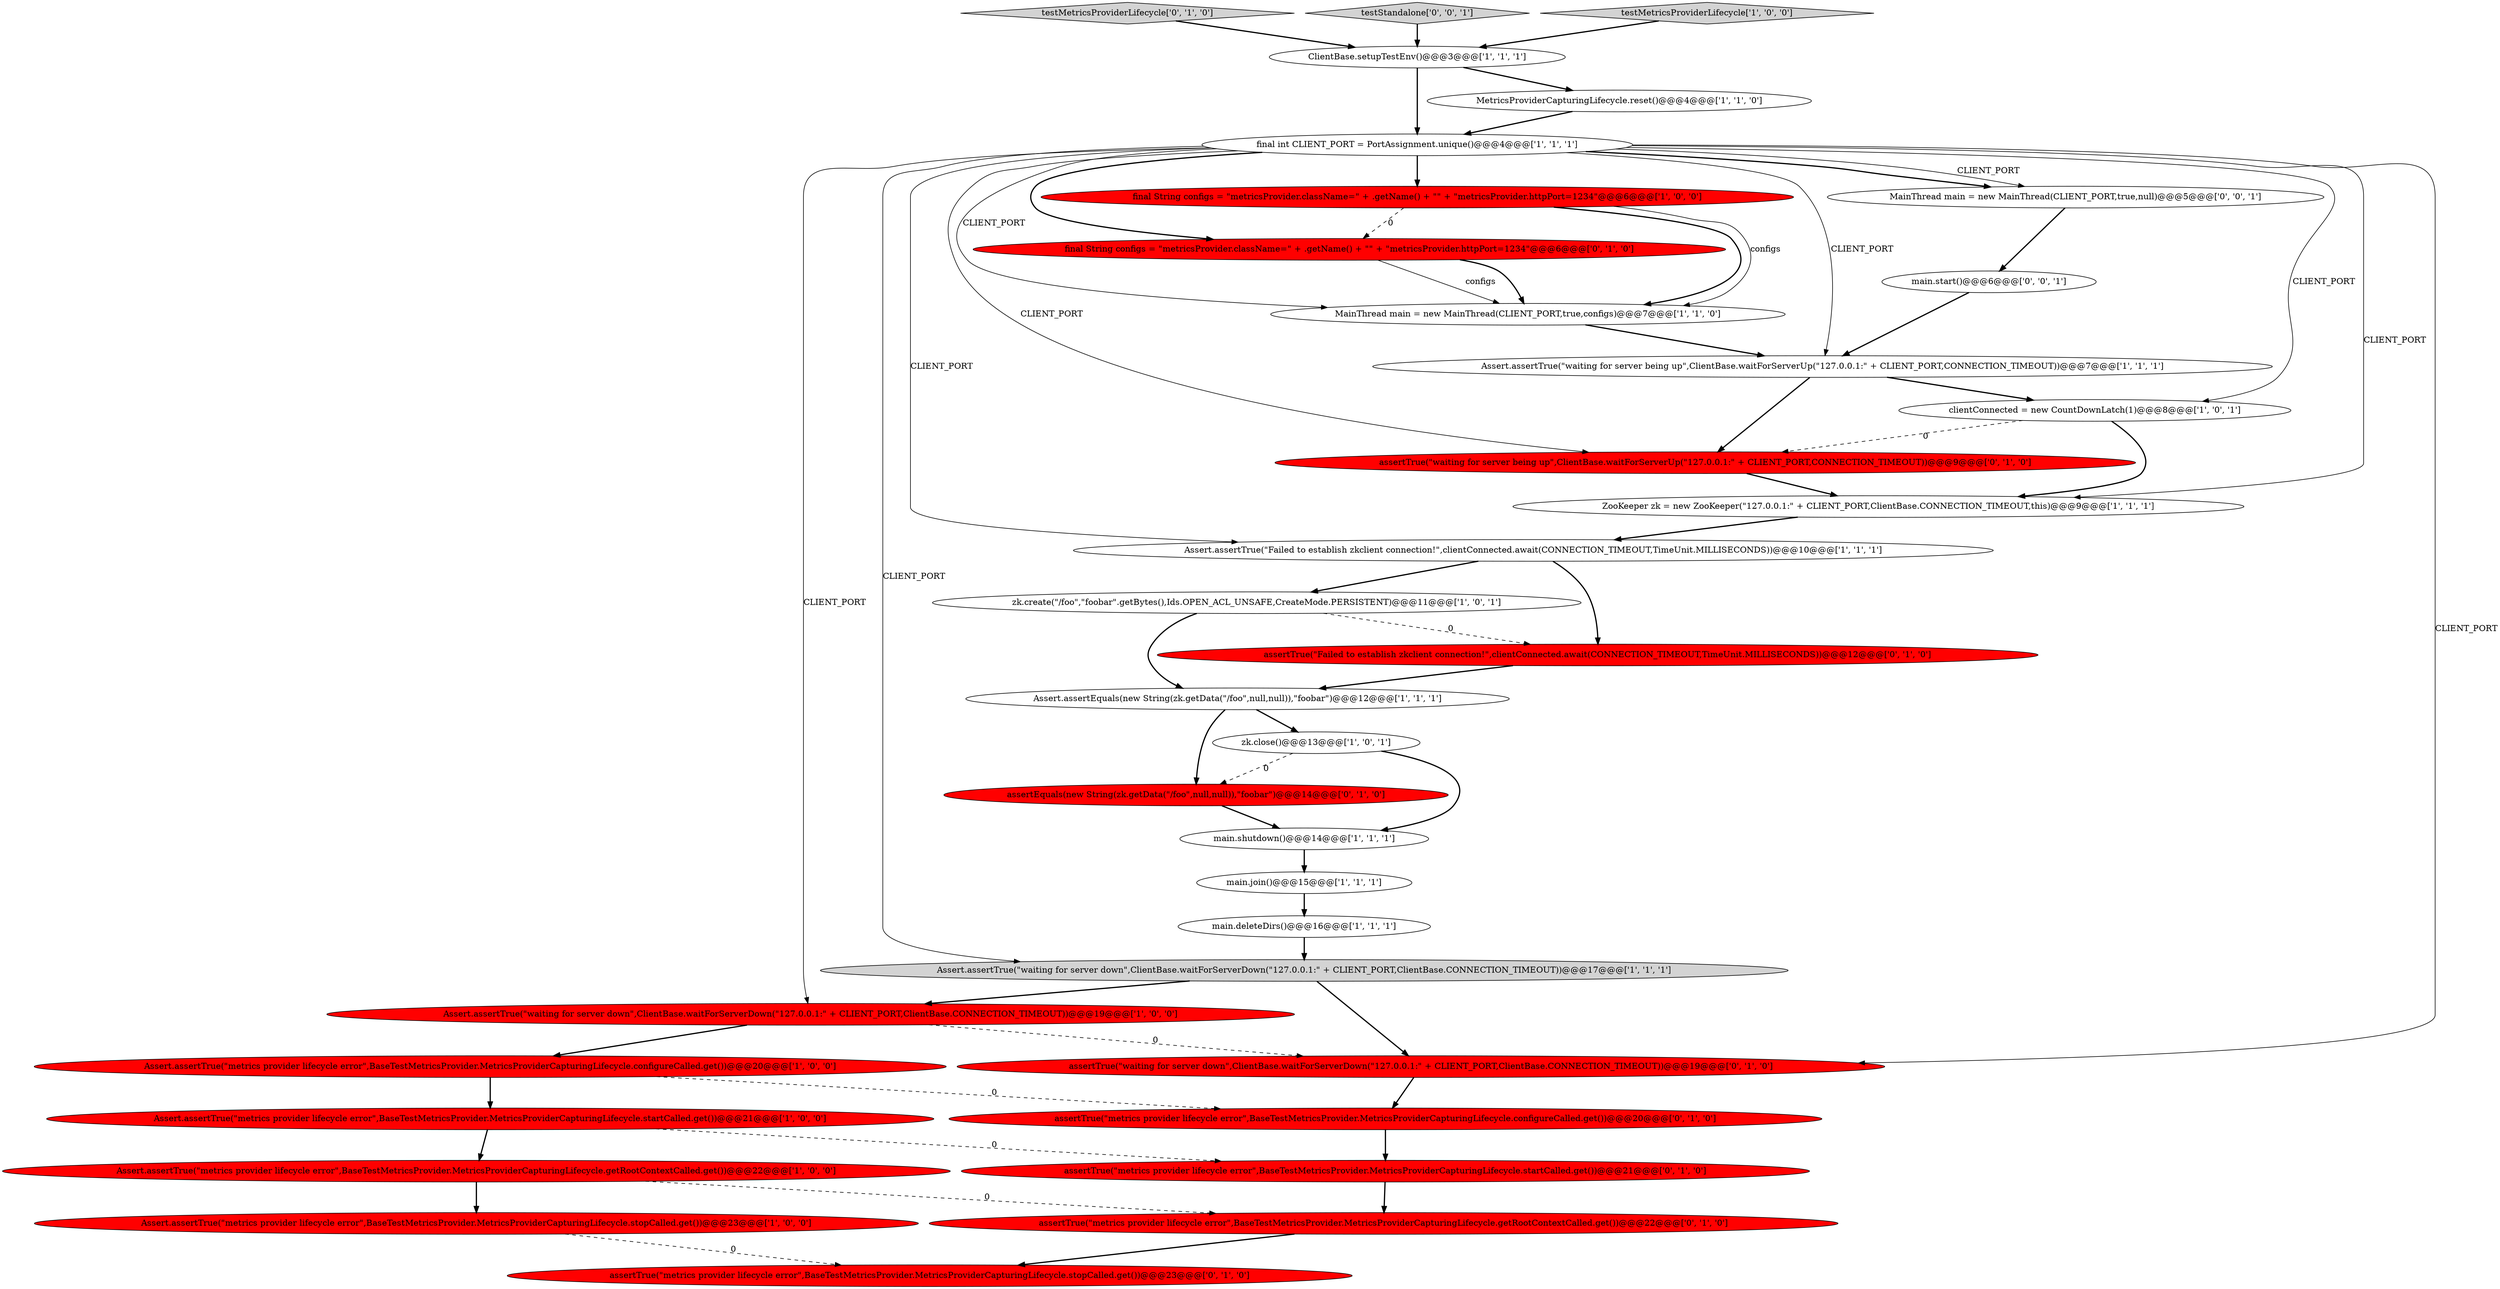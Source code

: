 digraph {
12 [style = filled, label = "Assert.assertTrue(\"metrics provider lifecycle error\",BaseTestMetricsProvider.MetricsProviderCapturingLifecycle.getRootContextCalled.get())@@@22@@@['1', '0', '0']", fillcolor = red, shape = ellipse image = "AAA1AAABBB1BBB"];
27 [style = filled, label = "final String configs = \"metricsProvider.className=\" + .getName() + \"\" + \"metricsProvider.httpPort=1234\"@@@6@@@['0', '1', '0']", fillcolor = red, shape = ellipse image = "AAA1AAABBB2BBB"];
9 [style = filled, label = "zk.close()@@@13@@@['1', '0', '1']", fillcolor = white, shape = ellipse image = "AAA0AAABBB1BBB"];
22 [style = filled, label = "assertTrue(\"metrics provider lifecycle error\",BaseTestMetricsProvider.MetricsProviderCapturingLifecycle.stopCalled.get())@@@23@@@['0', '1', '0']", fillcolor = red, shape = ellipse image = "AAA1AAABBB2BBB"];
8 [style = filled, label = "Assert.assertTrue(\"metrics provider lifecycle error\",BaseTestMetricsProvider.MetricsProviderCapturingLifecycle.configureCalled.get())@@@20@@@['1', '0', '0']", fillcolor = red, shape = ellipse image = "AAA1AAABBB1BBB"];
32 [style = filled, label = "MainThread main = new MainThread(CLIENT_PORT,true,null)@@@5@@@['0', '0', '1']", fillcolor = white, shape = ellipse image = "AAA0AAABBB3BBB"];
6 [style = filled, label = "Assert.assertTrue(\"waiting for server down\",ClientBase.waitForServerDown(\"127.0.0.1:\" + CLIENT_PORT,ClientBase.CONNECTION_TIMEOUT))@@@17@@@['1', '1', '1']", fillcolor = lightgray, shape = ellipse image = "AAA0AAABBB1BBB"];
26 [style = filled, label = "assertTrue(\"waiting for server being up\",ClientBase.waitForServerUp(\"127.0.0.1:\" + CLIENT_PORT,CONNECTION_TIMEOUT))@@@9@@@['0', '1', '0']", fillcolor = red, shape = ellipse image = "AAA1AAABBB2BBB"];
29 [style = filled, label = "testMetricsProviderLifecycle['0', '1', '0']", fillcolor = lightgray, shape = diamond image = "AAA0AAABBB2BBB"];
23 [style = filled, label = "assertTrue(\"metrics provider lifecycle error\",BaseTestMetricsProvider.MetricsProviderCapturingLifecycle.getRootContextCalled.get())@@@22@@@['0', '1', '0']", fillcolor = red, shape = ellipse image = "AAA1AAABBB2BBB"];
24 [style = filled, label = "assertTrue(\"Failed to establish zkclient connection!\",clientConnected.await(CONNECTION_TIMEOUT,TimeUnit.MILLISECONDS))@@@12@@@['0', '1', '0']", fillcolor = red, shape = ellipse image = "AAA1AAABBB2BBB"];
3 [style = filled, label = "Assert.assertTrue(\"waiting for server down\",ClientBase.waitForServerDown(\"127.0.0.1:\" + CLIENT_PORT,ClientBase.CONNECTION_TIMEOUT))@@@19@@@['1', '0', '0']", fillcolor = red, shape = ellipse image = "AAA1AAABBB1BBB"];
13 [style = filled, label = "Assert.assertEquals(new String(zk.getData(\"/foo\",null,null)),\"foobar\")@@@12@@@['1', '1', '1']", fillcolor = white, shape = ellipse image = "AAA0AAABBB1BBB"];
28 [style = filled, label = "assertTrue(\"metrics provider lifecycle error\",BaseTestMetricsProvider.MetricsProviderCapturingLifecycle.startCalled.get())@@@21@@@['0', '1', '0']", fillcolor = red, shape = ellipse image = "AAA1AAABBB2BBB"];
34 [style = filled, label = "testStandalone['0', '0', '1']", fillcolor = lightgray, shape = diamond image = "AAA0AAABBB3BBB"];
33 [style = filled, label = "main.start()@@@6@@@['0', '0', '1']", fillcolor = white, shape = ellipse image = "AAA0AAABBB3BBB"];
18 [style = filled, label = "testMetricsProviderLifecycle['1', '0', '0']", fillcolor = lightgray, shape = diamond image = "AAA0AAABBB1BBB"];
2 [style = filled, label = "ZooKeeper zk = new ZooKeeper(\"127.0.0.1:\" + CLIENT_PORT,ClientBase.CONNECTION_TIMEOUT,this)@@@9@@@['1', '1', '1']", fillcolor = white, shape = ellipse image = "AAA0AAABBB1BBB"];
16 [style = filled, label = "MainThread main = new MainThread(CLIENT_PORT,true,configs)@@@7@@@['1', '1', '0']", fillcolor = white, shape = ellipse image = "AAA0AAABBB1BBB"];
30 [style = filled, label = "assertTrue(\"waiting for server down\",ClientBase.waitForServerDown(\"127.0.0.1:\" + CLIENT_PORT,ClientBase.CONNECTION_TIMEOUT))@@@19@@@['0', '1', '0']", fillcolor = red, shape = ellipse image = "AAA1AAABBB2BBB"];
25 [style = filled, label = "assertEquals(new String(zk.getData(\"/foo\",null,null)),\"foobar\")@@@14@@@['0', '1', '0']", fillcolor = red, shape = ellipse image = "AAA1AAABBB2BBB"];
15 [style = filled, label = "Assert.assertTrue(\"Failed to establish zkclient connection!\",clientConnected.await(CONNECTION_TIMEOUT,TimeUnit.MILLISECONDS))@@@10@@@['1', '1', '1']", fillcolor = white, shape = ellipse image = "AAA0AAABBB1BBB"];
20 [style = filled, label = "Assert.assertTrue(\"metrics provider lifecycle error\",BaseTestMetricsProvider.MetricsProviderCapturingLifecycle.stopCalled.get())@@@23@@@['1', '0', '0']", fillcolor = red, shape = ellipse image = "AAA1AAABBB1BBB"];
11 [style = filled, label = "ClientBase.setupTestEnv()@@@3@@@['1', '1', '1']", fillcolor = white, shape = ellipse image = "AAA0AAABBB1BBB"];
10 [style = filled, label = "main.deleteDirs()@@@16@@@['1', '1', '1']", fillcolor = white, shape = ellipse image = "AAA0AAABBB1BBB"];
1 [style = filled, label = "final int CLIENT_PORT = PortAssignment.unique()@@@4@@@['1', '1', '1']", fillcolor = white, shape = ellipse image = "AAA0AAABBB1BBB"];
4 [style = filled, label = "zk.create(\"/foo\",\"foobar\".getBytes(),Ids.OPEN_ACL_UNSAFE,CreateMode.PERSISTENT)@@@11@@@['1', '0', '1']", fillcolor = white, shape = ellipse image = "AAA0AAABBB1BBB"];
21 [style = filled, label = "MetricsProviderCapturingLifecycle.reset()@@@4@@@['1', '1', '0']", fillcolor = white, shape = ellipse image = "AAA0AAABBB1BBB"];
5 [style = filled, label = "Assert.assertTrue(\"metrics provider lifecycle error\",BaseTestMetricsProvider.MetricsProviderCapturingLifecycle.startCalled.get())@@@21@@@['1', '0', '0']", fillcolor = red, shape = ellipse image = "AAA1AAABBB1BBB"];
31 [style = filled, label = "assertTrue(\"metrics provider lifecycle error\",BaseTestMetricsProvider.MetricsProviderCapturingLifecycle.configureCalled.get())@@@20@@@['0', '1', '0']", fillcolor = red, shape = ellipse image = "AAA1AAABBB2BBB"];
14 [style = filled, label = "final String configs = \"metricsProvider.className=\" + .getName() + \"\" + \"metricsProvider.httpPort=1234\"@@@6@@@['1', '0', '0']", fillcolor = red, shape = ellipse image = "AAA1AAABBB1BBB"];
7 [style = filled, label = "main.shutdown()@@@14@@@['1', '1', '1']", fillcolor = white, shape = ellipse image = "AAA0AAABBB1BBB"];
19 [style = filled, label = "Assert.assertTrue(\"waiting for server being up\",ClientBase.waitForServerUp(\"127.0.0.1:\" + CLIENT_PORT,CONNECTION_TIMEOUT))@@@7@@@['1', '1', '1']", fillcolor = white, shape = ellipse image = "AAA0AAABBB1BBB"];
17 [style = filled, label = "clientConnected = new CountDownLatch(1)@@@8@@@['1', '0', '1']", fillcolor = white, shape = ellipse image = "AAA0AAABBB1BBB"];
0 [style = filled, label = "main.join()@@@15@@@['1', '1', '1']", fillcolor = white, shape = ellipse image = "AAA0AAABBB1BBB"];
14->16 [style = bold, label=""];
13->25 [style = bold, label=""];
6->3 [style = bold, label=""];
3->30 [style = dashed, label="0"];
12->23 [style = dashed, label="0"];
11->1 [style = bold, label=""];
1->15 [style = solid, label="CLIENT_PORT"];
1->6 [style = solid, label="CLIENT_PORT"];
11->21 [style = bold, label=""];
4->13 [style = bold, label=""];
18->11 [style = bold, label=""];
1->27 [style = bold, label=""];
1->26 [style = solid, label="CLIENT_PORT"];
12->20 [style = bold, label=""];
1->16 [style = solid, label="CLIENT_PORT"];
7->0 [style = bold, label=""];
19->17 [style = bold, label=""];
27->16 [style = solid, label="configs"];
27->16 [style = bold, label=""];
16->19 [style = bold, label=""];
9->7 [style = bold, label=""];
25->7 [style = bold, label=""];
14->27 [style = dashed, label="0"];
10->6 [style = bold, label=""];
32->33 [style = bold, label=""];
34->11 [style = bold, label=""];
26->2 [style = bold, label=""];
0->10 [style = bold, label=""];
23->22 [style = bold, label=""];
5->28 [style = dashed, label="0"];
17->2 [style = bold, label=""];
8->5 [style = bold, label=""];
5->12 [style = bold, label=""];
30->31 [style = bold, label=""];
28->23 [style = bold, label=""];
19->26 [style = bold, label=""];
3->8 [style = bold, label=""];
15->24 [style = bold, label=""];
1->3 [style = solid, label="CLIENT_PORT"];
21->1 [style = bold, label=""];
2->15 [style = bold, label=""];
1->32 [style = solid, label="CLIENT_PORT"];
15->4 [style = bold, label=""];
1->19 [style = solid, label="CLIENT_PORT"];
1->2 [style = solid, label="CLIENT_PORT"];
9->25 [style = dashed, label="0"];
20->22 [style = dashed, label="0"];
1->32 [style = bold, label=""];
14->16 [style = solid, label="configs"];
1->30 [style = solid, label="CLIENT_PORT"];
17->26 [style = dashed, label="0"];
1->14 [style = bold, label=""];
13->9 [style = bold, label=""];
31->28 [style = bold, label=""];
8->31 [style = dashed, label="0"];
33->19 [style = bold, label=""];
4->24 [style = dashed, label="0"];
29->11 [style = bold, label=""];
24->13 [style = bold, label=""];
1->17 [style = solid, label="CLIENT_PORT"];
6->30 [style = bold, label=""];
}
